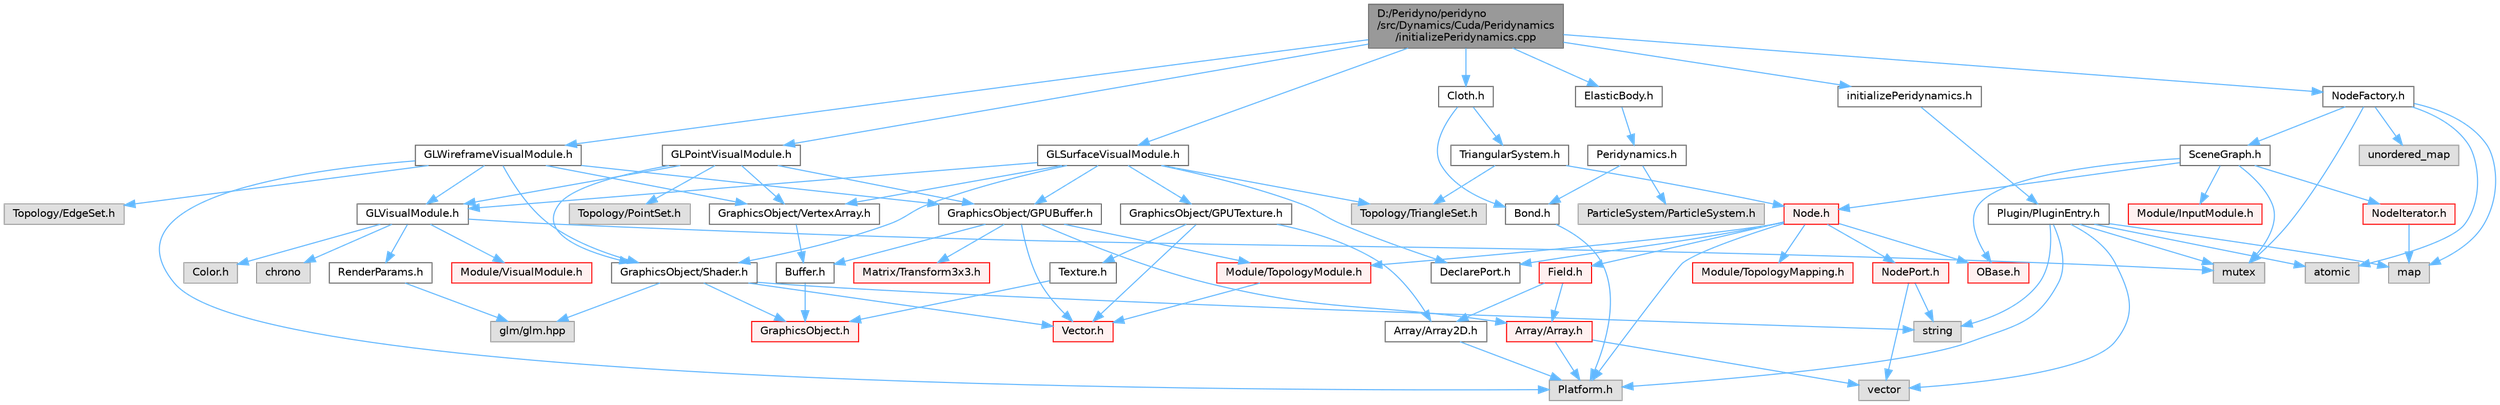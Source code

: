 digraph "D:/Peridyno/peridyno/src/Dynamics/Cuda/Peridynamics/initializePeridynamics.cpp"
{
 // LATEX_PDF_SIZE
  bgcolor="transparent";
  edge [fontname=Helvetica,fontsize=10,labelfontname=Helvetica,labelfontsize=10];
  node [fontname=Helvetica,fontsize=10,shape=box,height=0.2,width=0.4];
  Node1 [id="Node000001",label="D:/Peridyno/peridyno\l/src/Dynamics/Cuda/Peridynamics\l/initializePeridynamics.cpp",height=0.2,width=0.4,color="gray40", fillcolor="grey60", style="filled", fontcolor="black",tooltip=" "];
  Node1 -> Node2 [id="edge1_Node000001_Node000002",color="steelblue1",style="solid",tooltip=" "];
  Node2 [id="Node000002",label="initializePeridynamics.h",height=0.2,width=0.4,color="grey40", fillcolor="white", style="filled",URL="$initialize_peridynamics_8h.html",tooltip=" "];
  Node2 -> Node3 [id="edge2_Node000002_Node000003",color="steelblue1",style="solid",tooltip=" "];
  Node3 [id="Node000003",label="Plugin/PluginEntry.h",height=0.2,width=0.4,color="grey40", fillcolor="white", style="filled",URL="$_plugin_entry_8h.html",tooltip=" "];
  Node3 -> Node4 [id="edge3_Node000003_Node000004",color="steelblue1",style="solid",tooltip=" "];
  Node4 [id="Node000004",label="string",height=0.2,width=0.4,color="grey60", fillcolor="#E0E0E0", style="filled",tooltip=" "];
  Node3 -> Node5 [id="edge4_Node000003_Node000005",color="steelblue1",style="solid",tooltip=" "];
  Node5 [id="Node000005",label="map",height=0.2,width=0.4,color="grey60", fillcolor="#E0E0E0", style="filled",tooltip=" "];
  Node3 -> Node6 [id="edge5_Node000003_Node000006",color="steelblue1",style="solid",tooltip=" "];
  Node6 [id="Node000006",label="vector",height=0.2,width=0.4,color="grey60", fillcolor="#E0E0E0", style="filled",tooltip=" "];
  Node3 -> Node7 [id="edge6_Node000003_Node000007",color="steelblue1",style="solid",tooltip=" "];
  Node7 [id="Node000007",label="atomic",height=0.2,width=0.4,color="grey60", fillcolor="#E0E0E0", style="filled",tooltip=" "];
  Node3 -> Node8 [id="edge7_Node000003_Node000008",color="steelblue1",style="solid",tooltip=" "];
  Node8 [id="Node000008",label="mutex",height=0.2,width=0.4,color="grey60", fillcolor="#E0E0E0", style="filled",tooltip=" "];
  Node3 -> Node9 [id="edge8_Node000003_Node000009",color="steelblue1",style="solid",tooltip=" "];
  Node9 [id="Node000009",label="Platform.h",height=0.2,width=0.4,color="grey60", fillcolor="#E0E0E0", style="filled",tooltip=" "];
  Node1 -> Node10 [id="edge9_Node000001_Node000010",color="steelblue1",style="solid",tooltip=" "];
  Node10 [id="Node000010",label="Cloth.h",height=0.2,width=0.4,color="grey40", fillcolor="white", style="filled",URL="$_cloth_8h.html",tooltip=" "];
  Node10 -> Node11 [id="edge10_Node000010_Node000011",color="steelblue1",style="solid",tooltip=" "];
  Node11 [id="Node000011",label="TriangularSystem.h",height=0.2,width=0.4,color="grey40", fillcolor="white", style="filled",URL="$_triangular_system_8h.html",tooltip=" "];
  Node11 -> Node12 [id="edge11_Node000011_Node000012",color="steelblue1",style="solid",tooltip=" "];
  Node12 [id="Node000012",label="Node.h",height=0.2,width=0.4,color="red", fillcolor="#FFF0F0", style="filled",URL="$_node_8h.html",tooltip=" "];
  Node12 -> Node13 [id="edge12_Node000012_Node000013",color="steelblue1",style="solid",tooltip=" "];
  Node13 [id="Node000013",label="OBase.h",height=0.2,width=0.4,color="red", fillcolor="#FFF0F0", style="filled",URL="$_o_base_8h.html",tooltip=" "];
  Node12 -> Node21 [id="edge13_Node000012_Node000021",color="steelblue1",style="solid",tooltip=" "];
  Node21 [id="Node000021",label="Field.h",height=0.2,width=0.4,color="red", fillcolor="#FFF0F0", style="filled",URL="$_field_8h.html",tooltip=" "];
  Node21 -> Node24 [id="edge14_Node000021_Node000024",color="steelblue1",style="solid",tooltip=" "];
  Node24 [id="Node000024",label="Array/Array.h",height=0.2,width=0.4,color="red", fillcolor="#FFF0F0", style="filled",URL="$_array_8h.html",tooltip=" "];
  Node24 -> Node9 [id="edge15_Node000024_Node000009",color="steelblue1",style="solid",tooltip=" "];
  Node24 -> Node6 [id="edge16_Node000024_Node000006",color="steelblue1",style="solid",tooltip=" "];
  Node21 -> Node29 [id="edge17_Node000021_Node000029",color="steelblue1",style="solid",tooltip=" "];
  Node29 [id="Node000029",label="Array/Array2D.h",height=0.2,width=0.4,color="grey40", fillcolor="white", style="filled",URL="$_array2_d_8h.html",tooltip=" "];
  Node29 -> Node9 [id="edge18_Node000029_Node000009",color="steelblue1",style="solid",tooltip=" "];
  Node12 -> Node9 [id="edge19_Node000012_Node000009",color="steelblue1",style="solid",tooltip=" "];
  Node12 -> Node73 [id="edge20_Node000012_Node000073",color="steelblue1",style="solid",tooltip=" "];
  Node73 [id="Node000073",label="DeclarePort.h",height=0.2,width=0.4,color="grey40", fillcolor="white", style="filled",URL="$_declare_port_8h.html",tooltip=" "];
  Node12 -> Node74 [id="edge21_Node000012_Node000074",color="steelblue1",style="solid",tooltip=" "];
  Node74 [id="Node000074",label="NodePort.h",height=0.2,width=0.4,color="red", fillcolor="#FFF0F0", style="filled",URL="$_node_port_8h.html",tooltip=" "];
  Node74 -> Node4 [id="edge22_Node000074_Node000004",color="steelblue1",style="solid",tooltip=" "];
  Node74 -> Node6 [id="edge23_Node000074_Node000006",color="steelblue1",style="solid",tooltip=" "];
  Node12 -> Node75 [id="edge24_Node000012_Node000075",color="steelblue1",style="solid",tooltip=" "];
  Node75 [id="Node000075",label="Module/TopologyModule.h",height=0.2,width=0.4,color="red", fillcolor="#FFF0F0", style="filled",URL="$_topology_module_8h.html",tooltip=" "];
  Node75 -> Node36 [id="edge25_Node000075_Node000036",color="steelblue1",style="solid",tooltip=" "];
  Node36 [id="Node000036",label="Vector.h",height=0.2,width=0.4,color="red", fillcolor="#FFF0F0", style="filled",URL="$_vector_8h.html",tooltip=" "];
  Node12 -> Node95 [id="edge26_Node000012_Node000095",color="steelblue1",style="solid",tooltip=" "];
  Node95 [id="Node000095",label="Module/TopologyMapping.h",height=0.2,width=0.4,color="red", fillcolor="#FFF0F0", style="filled",URL="$_topology_mapping_8h.html",tooltip=" "];
  Node11 -> Node99 [id="edge27_Node000011_Node000099",color="steelblue1",style="solid",tooltip=" "];
  Node99 [id="Node000099",label="Topology/TriangleSet.h",height=0.2,width=0.4,color="grey60", fillcolor="#E0E0E0", style="filled",tooltip=" "];
  Node10 -> Node100 [id="edge28_Node000010_Node000100",color="steelblue1",style="solid",tooltip=" "];
  Node100 [id="Node000100",label="Bond.h",height=0.2,width=0.4,color="grey40", fillcolor="white", style="filled",URL="$_bond_8h.html",tooltip=" "];
  Node100 -> Node9 [id="edge29_Node000100_Node000009",color="steelblue1",style="solid",tooltip=" "];
  Node1 -> Node101 [id="edge30_Node000001_Node000101",color="steelblue1",style="solid",tooltip=" "];
  Node101 [id="Node000101",label="ElasticBody.h",height=0.2,width=0.4,color="grey40", fillcolor="white", style="filled",URL="$_elastic_body_8h.html",tooltip=" "];
  Node101 -> Node102 [id="edge31_Node000101_Node000102",color="steelblue1",style="solid",tooltip=" "];
  Node102 [id="Node000102",label="Peridynamics.h",height=0.2,width=0.4,color="grey40", fillcolor="white", style="filled",URL="$_peridynamics_8h.html",tooltip=" "];
  Node102 -> Node103 [id="edge32_Node000102_Node000103",color="steelblue1",style="solid",tooltip=" "];
  Node103 [id="Node000103",label="ParticleSystem/ParticleSystem.h",height=0.2,width=0.4,color="grey60", fillcolor="#E0E0E0", style="filled",tooltip=" "];
  Node102 -> Node100 [id="edge33_Node000102_Node000100",color="steelblue1",style="solid",tooltip=" "];
  Node1 -> Node104 [id="edge34_Node000001_Node000104",color="steelblue1",style="solid",tooltip=" "];
  Node104 [id="Node000104",label="GLPointVisualModule.h",height=0.2,width=0.4,color="grey40", fillcolor="white", style="filled",URL="$_g_l_point_visual_module_8h.html",tooltip=" "];
  Node104 -> Node105 [id="edge35_Node000104_Node000105",color="steelblue1",style="solid",tooltip=" "];
  Node105 [id="Node000105",label="Topology/PointSet.h",height=0.2,width=0.4,color="grey60", fillcolor="#E0E0E0", style="filled",tooltip=" "];
  Node104 -> Node106 [id="edge36_Node000104_Node000106",color="steelblue1",style="solid",tooltip=" "];
  Node106 [id="Node000106",label="GLVisualModule.h",height=0.2,width=0.4,color="grey40", fillcolor="white", style="filled",URL="$_g_l_visual_module_8h.html",tooltip=" "];
  Node106 -> Node107 [id="edge37_Node000106_Node000107",color="steelblue1",style="solid",tooltip=" "];
  Node107 [id="Node000107",label="chrono",height=0.2,width=0.4,color="grey60", fillcolor="#E0E0E0", style="filled",tooltip=" "];
  Node106 -> Node8 [id="edge38_Node000106_Node000008",color="steelblue1",style="solid",tooltip=" "];
  Node106 -> Node108 [id="edge39_Node000106_Node000108",color="steelblue1",style="solid",tooltip=" "];
  Node108 [id="Node000108",label="Module/VisualModule.h",height=0.2,width=0.4,color="red", fillcolor="#FFF0F0", style="filled",URL="$_visual_module_8h.html",tooltip=" "];
  Node106 -> Node109 [id="edge40_Node000106_Node000109",color="steelblue1",style="solid",tooltip=" "];
  Node109 [id="Node000109",label="Color.h",height=0.2,width=0.4,color="grey60", fillcolor="#E0E0E0", style="filled",tooltip=" "];
  Node106 -> Node110 [id="edge41_Node000106_Node000110",color="steelblue1",style="solid",tooltip=" "];
  Node110 [id="Node000110",label="RenderParams.h",height=0.2,width=0.4,color="grey40", fillcolor="white", style="filled",URL="$_render_params_8h.html",tooltip=" "];
  Node110 -> Node71 [id="edge42_Node000110_Node000071",color="steelblue1",style="solid",tooltip=" "];
  Node71 [id="Node000071",label="glm/glm.hpp",height=0.2,width=0.4,color="grey60", fillcolor="#E0E0E0", style="filled",tooltip=" "];
  Node104 -> Node111 [id="edge43_Node000104_Node000111",color="steelblue1",style="solid",tooltip=" "];
  Node111 [id="Node000111",label="GraphicsObject/GPUBuffer.h",height=0.2,width=0.4,color="grey40", fillcolor="white", style="filled",URL="$_g_p_u_buffer_8h.html",tooltip=" "];
  Node111 -> Node112 [id="edge44_Node000111_Node000112",color="steelblue1",style="solid",tooltip=" "];
  Node112 [id="Node000112",label="Buffer.h",height=0.2,width=0.4,color="grey40", fillcolor="white", style="filled",URL="$_buffer_8h.html",tooltip=" "];
  Node112 -> Node113 [id="edge45_Node000112_Node000113",color="steelblue1",style="solid",tooltip=" "];
  Node113 [id="Node000113",label="GraphicsObject.h",height=0.2,width=0.4,color="red", fillcolor="#FFF0F0", style="filled",URL="$_graphics_object_8h.html",tooltip=" "];
  Node111 -> Node24 [id="edge46_Node000111_Node000024",color="steelblue1",style="solid",tooltip=" "];
  Node111 -> Node36 [id="edge47_Node000111_Node000036",color="steelblue1",style="solid",tooltip=" "];
  Node111 -> Node66 [id="edge48_Node000111_Node000066",color="steelblue1",style="solid",tooltip=" "];
  Node66 [id="Node000066",label="Matrix/Transform3x3.h",height=0.2,width=0.4,color="red", fillcolor="#FFF0F0", style="filled",URL="$_transform3x3_8h.html",tooltip=" "];
  Node111 -> Node75 [id="edge49_Node000111_Node000075",color="steelblue1",style="solid",tooltip=" "];
  Node104 -> Node114 [id="edge50_Node000104_Node000114",color="steelblue1",style="solid",tooltip=" "];
  Node114 [id="Node000114",label="GraphicsObject/VertexArray.h",height=0.2,width=0.4,color="grey40", fillcolor="white", style="filled",URL="$_vertex_array_8h.html",tooltip=" "];
  Node114 -> Node112 [id="edge51_Node000114_Node000112",color="steelblue1",style="solid",tooltip=" "];
  Node104 -> Node115 [id="edge52_Node000104_Node000115",color="steelblue1",style="solid",tooltip=" "];
  Node115 [id="Node000115",label="GraphicsObject/Shader.h",height=0.2,width=0.4,color="grey40", fillcolor="white", style="filled",URL="$_shader_8h.html",tooltip=" "];
  Node115 -> Node113 [id="edge53_Node000115_Node000113",color="steelblue1",style="solid",tooltip=" "];
  Node115 -> Node4 [id="edge54_Node000115_Node000004",color="steelblue1",style="solid",tooltip=" "];
  Node115 -> Node36 [id="edge55_Node000115_Node000036",color="steelblue1",style="solid",tooltip=" "];
  Node115 -> Node71 [id="edge56_Node000115_Node000071",color="steelblue1",style="solid",tooltip=" "];
  Node1 -> Node116 [id="edge57_Node000001_Node000116",color="steelblue1",style="solid",tooltip=" "];
  Node116 [id="Node000116",label="GLWireframeVisualModule.h",height=0.2,width=0.4,color="grey40", fillcolor="white", style="filled",URL="$_g_l_wireframe_visual_module_8h.html",tooltip=" "];
  Node116 -> Node9 [id="edge58_Node000116_Node000009",color="steelblue1",style="solid",tooltip=" "];
  Node116 -> Node117 [id="edge59_Node000116_Node000117",color="steelblue1",style="solid",tooltip=" "];
  Node117 [id="Node000117",label="Topology/EdgeSet.h",height=0.2,width=0.4,color="grey60", fillcolor="#E0E0E0", style="filled",tooltip=" "];
  Node116 -> Node106 [id="edge60_Node000116_Node000106",color="steelblue1",style="solid",tooltip=" "];
  Node116 -> Node111 [id="edge61_Node000116_Node000111",color="steelblue1",style="solid",tooltip=" "];
  Node116 -> Node114 [id="edge62_Node000116_Node000114",color="steelblue1",style="solid",tooltip=" "];
  Node116 -> Node115 [id="edge63_Node000116_Node000115",color="steelblue1",style="solid",tooltip=" "];
  Node1 -> Node118 [id="edge64_Node000001_Node000118",color="steelblue1",style="solid",tooltip=" "];
  Node118 [id="Node000118",label="GLSurfaceVisualModule.h",height=0.2,width=0.4,color="grey40", fillcolor="white", style="filled",URL="$_g_l_surface_visual_module_8h.html",tooltip=" "];
  Node118 -> Node73 [id="edge65_Node000118_Node000073",color="steelblue1",style="solid",tooltip=" "];
  Node118 -> Node99 [id="edge66_Node000118_Node000099",color="steelblue1",style="solid",tooltip=" "];
  Node118 -> Node106 [id="edge67_Node000118_Node000106",color="steelblue1",style="solid",tooltip=" "];
  Node118 -> Node111 [id="edge68_Node000118_Node000111",color="steelblue1",style="solid",tooltip=" "];
  Node118 -> Node119 [id="edge69_Node000118_Node000119",color="steelblue1",style="solid",tooltip=" "];
  Node119 [id="Node000119",label="GraphicsObject/GPUTexture.h",height=0.2,width=0.4,color="grey40", fillcolor="white", style="filled",URL="$_g_p_u_texture_8h.html",tooltip=" "];
  Node119 -> Node120 [id="edge70_Node000119_Node000120",color="steelblue1",style="solid",tooltip=" "];
  Node120 [id="Node000120",label="Texture.h",height=0.2,width=0.4,color="grey40", fillcolor="white", style="filled",URL="$_texture_8h.html",tooltip=" "];
  Node120 -> Node113 [id="edge71_Node000120_Node000113",color="steelblue1",style="solid",tooltip=" "];
  Node119 -> Node36 [id="edge72_Node000119_Node000036",color="steelblue1",style="solid",tooltip=" "];
  Node119 -> Node29 [id="edge73_Node000119_Node000029",color="steelblue1",style="solid",tooltip=" "];
  Node118 -> Node114 [id="edge74_Node000118_Node000114",color="steelblue1",style="solid",tooltip=" "];
  Node118 -> Node115 [id="edge75_Node000118_Node000115",color="steelblue1",style="solid",tooltip=" "];
  Node1 -> Node121 [id="edge76_Node000001_Node000121",color="steelblue1",style="solid",tooltip=" "];
  Node121 [id="Node000121",label="NodeFactory.h",height=0.2,width=0.4,color="grey40", fillcolor="white", style="filled",URL="$_node_factory_8h.html",tooltip=" "];
  Node121 -> Node7 [id="edge77_Node000121_Node000007",color="steelblue1",style="solid",tooltip=" "];
  Node121 -> Node8 [id="edge78_Node000121_Node000008",color="steelblue1",style="solid",tooltip=" "];
  Node121 -> Node5 [id="edge79_Node000121_Node000005",color="steelblue1",style="solid",tooltip=" "];
  Node121 -> Node122 [id="edge80_Node000121_Node000122",color="steelblue1",style="solid",tooltip=" "];
  Node122 [id="Node000122",label="unordered_map",height=0.2,width=0.4,color="grey60", fillcolor="#E0E0E0", style="filled",tooltip=" "];
  Node121 -> Node123 [id="edge81_Node000121_Node000123",color="steelblue1",style="solid",tooltip=" "];
  Node123 [id="Node000123",label="SceneGraph.h",height=0.2,width=0.4,color="grey40", fillcolor="white", style="filled",URL="$_scene_graph_8h.html",tooltip=" "];
  Node123 -> Node13 [id="edge82_Node000123_Node000013",color="steelblue1",style="solid",tooltip=" "];
  Node123 -> Node12 [id="edge83_Node000123_Node000012",color="steelblue1",style="solid",tooltip=" "];
  Node123 -> Node124 [id="edge84_Node000123_Node000124",color="steelblue1",style="solid",tooltip=" "];
  Node124 [id="Node000124",label="NodeIterator.h",height=0.2,width=0.4,color="red", fillcolor="#FFF0F0", style="filled",URL="$_node_iterator_8h.html",tooltip=" "];
  Node124 -> Node5 [id="edge85_Node000124_Node000005",color="steelblue1",style="solid",tooltip=" "];
  Node123 -> Node127 [id="edge86_Node000123_Node000127",color="steelblue1",style="solid",tooltip=" "];
  Node127 [id="Node000127",label="Module/InputModule.h",height=0.2,width=0.4,color="red", fillcolor="#FFF0F0", style="filled",URL="$_input_module_8h.html",tooltip=" "];
  Node123 -> Node8 [id="edge87_Node000123_Node000008",color="steelblue1",style="solid",tooltip=" "];
}
